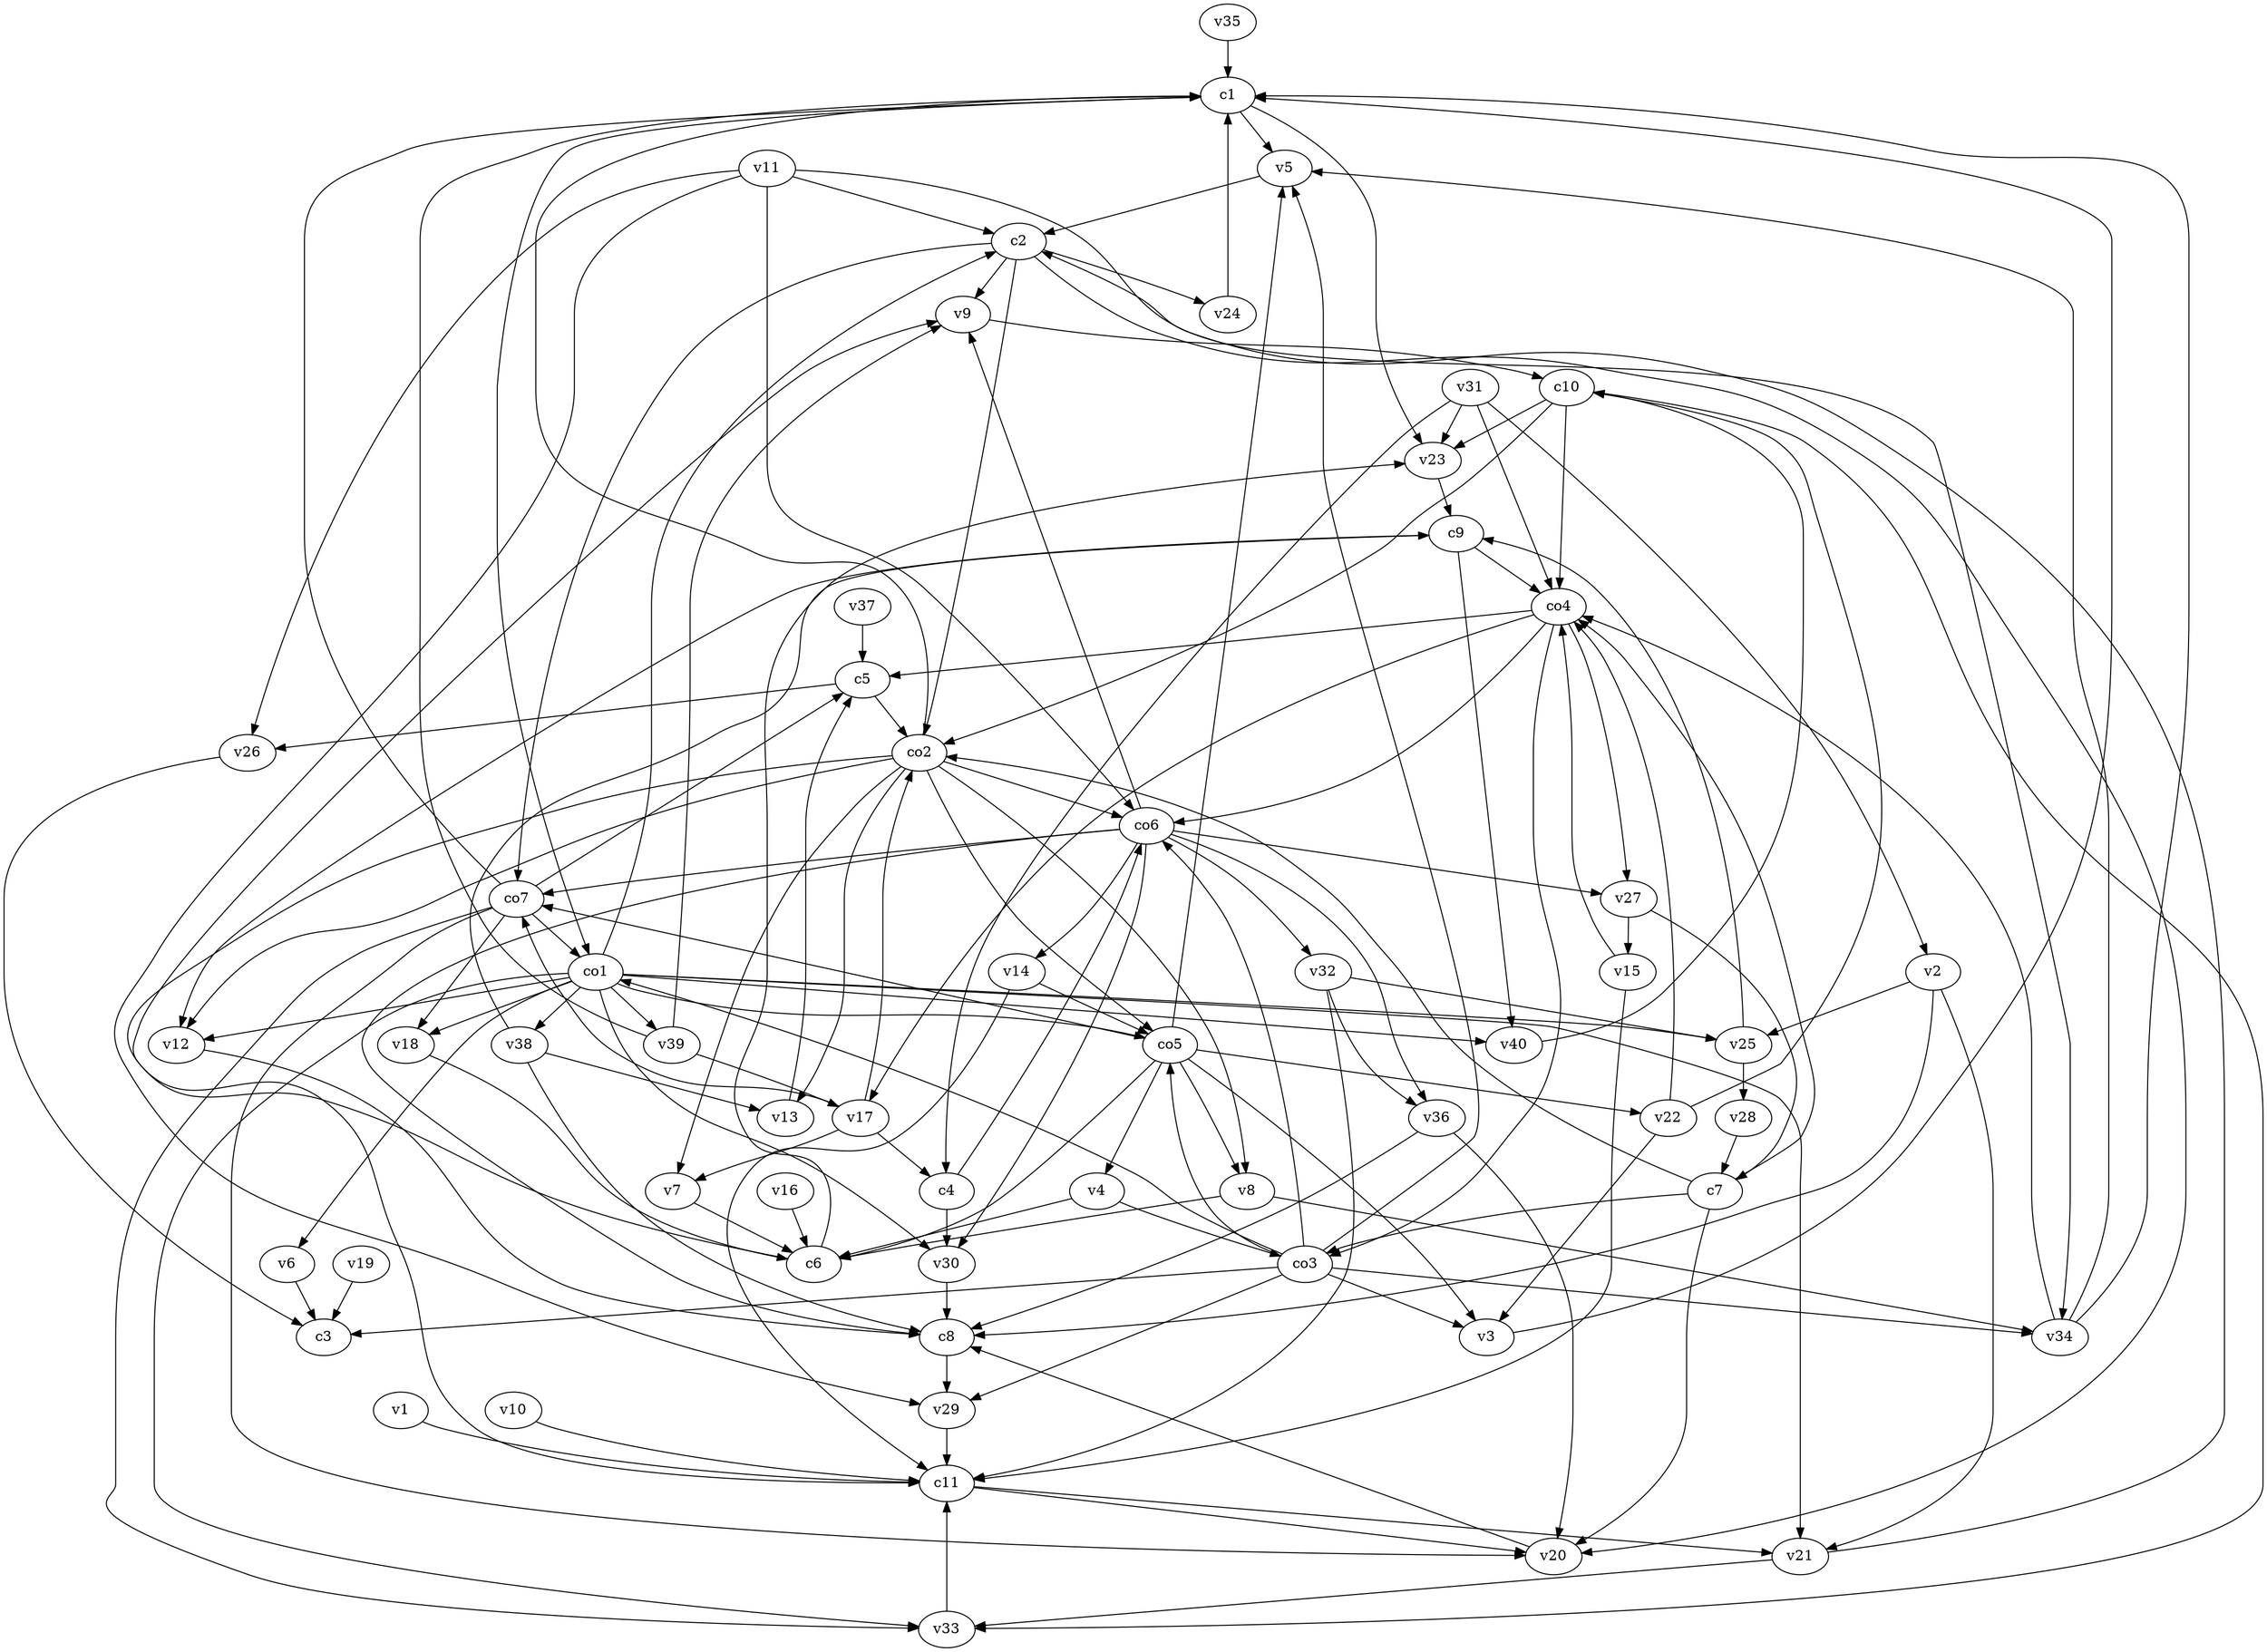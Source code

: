 strict digraph  {
c1;
c2;
c3;
c4;
c5;
c6;
c7;
c8;
c9;
c10;
c11;
v1;
v2;
v3;
v4;
v5;
v6;
v7;
v8;
v9;
v10;
v11;
v12;
v13;
v14;
v15;
v16;
v17;
v18;
v19;
v20;
v21;
v22;
v23;
v24;
v25;
v26;
v27;
v28;
v29;
v30;
v31;
v32;
v33;
v34;
v35;
v36;
v37;
v38;
v39;
v40;
co1;
co2;
co3;
co4;
co5;
co6;
co7;
c1 -> co1  [weight=1];
c1 -> v23  [weight=1];
c1 -> v5  [weight=1];
c2 -> co2  [weight=1];
c2 -> v24  [weight=1];
c2 -> v20  [weight=1];
c2 -> v9  [weight=1];
c2 -> co7  [weight=1];
c4 -> co6  [weight=1];
c4 -> v30  [weight=1];
c5 -> v26  [weight=1];
c5 -> co2  [weight=1];
c6 -> v9  [weight=1];
c6 -> v23  [weight=1];
c7 -> co4  [weight=1];
c7 -> co3  [weight=1];
c7 -> co2  [weight=1];
c7 -> v20  [weight=1];
c8 -> v29  [weight=1];
c9 -> co4  [weight=1];
c9 -> v12  [weight=1];
c9 -> v40  [weight=1];
c10 -> co4  [weight=1];
c10 -> v23  [weight=1];
c10 -> co2  [weight=1];
c10 -> v33  [weight=1];
c11 -> v21  [weight=1];
c11 -> v20  [weight=1];
v1 -> c11  [weight=1];
v2 -> c8  [weight=1];
v2 -> v25  [weight=1];
v2 -> v21  [weight=1];
v3 -> c1  [weight=1];
v4 -> c6  [weight=1];
v4 -> co3  [weight=1];
v5 -> c2  [weight=1];
v6 -> c3  [weight=1];
v7 -> c6  [weight=1];
v8 -> c6  [weight=1];
v8 -> v34  [weight=1];
v9 -> c10  [weight=1];
v10 -> c11  [weight=1];
v11 -> c2  [weight=1];
v11 -> v34  [weight=1];
v11 -> co6  [weight=1];
v11 -> v29  [weight=1];
v11 -> v26  [weight=1];
v12 -> c8  [weight=1];
v13 -> c5  [weight=1];
v14 -> c11  [weight=1];
v14 -> co5  [weight=1];
v15 -> c11  [weight=1];
v15 -> co4  [weight=1];
v16 -> c6  [weight=1];
v17 -> c4  [weight=1];
v17 -> co7  [weight=1];
v17 -> co2  [weight=1];
v17 -> v7  [weight=1];
v18 -> c6  [weight=1];
v19 -> c3  [weight=1];
v20 -> c8  [weight=1];
v21 -> c2  [weight=1];
v21 -> v33  [weight=1];
v22 -> c10  [weight=1];
v22 -> v3  [weight=1];
v22 -> co4  [weight=1];
v23 -> c9  [weight=1];
v24 -> c1  [weight=1];
v25 -> c9  [weight=1];
v25 -> v28  [weight=1];
v26 -> c3  [weight=1];
v27 -> c7  [weight=1];
v27 -> v15  [weight=1];
v28 -> c7  [weight=1];
v29 -> c11  [weight=1];
v30 -> c8  [weight=1];
v31 -> c4  [weight=1];
v31 -> co4  [weight=1];
v31 -> v2  [weight=1];
v31 -> v23  [weight=1];
v32 -> c11  [weight=1];
v32 -> v36  [weight=1];
v32 -> v25  [weight=1];
v33 -> c11  [weight=1];
v34 -> c1  [weight=1];
v34 -> v5  [weight=1];
v34 -> co4  [weight=1];
v35 -> c1  [weight=1];
v36 -> c8  [weight=1];
v36 -> v20  [weight=1];
v37 -> c5  [weight=1];
v38 -> c9  [weight=1];
v38 -> c8  [weight=1];
v38 -> v13  [weight=1];
v39 -> c1  [weight=1];
v39 -> v9  [weight=1];
v39 -> v17  [weight=1];
v40 -> c10  [weight=1];
co1 -> c2  [weight=1];
co1 -> v39  [weight=1];
co1 -> v38  [weight=1];
co1 -> v12  [weight=1];
co1 -> co5  [weight=1];
co1 -> v40  [weight=1];
co1 -> v21  [weight=1];
co1 -> v18  [weight=1];
co1 -> v33  [weight=1];
co1 -> v30  [weight=1];
co1 -> v6  [weight=1];
co1 -> v25  [weight=1];
co2 -> c11  [weight=1];
co2 -> c1  [weight=1];
co2 -> co6  [weight=1];
co2 -> co5  [weight=1];
co2 -> v13  [weight=1];
co2 -> v7  [weight=1];
co2 -> v8  [weight=1];
co2 -> v12  [weight=1];
co3 -> c3  [weight=1];
co3 -> co6  [weight=1];
co3 -> v34  [weight=1];
co3 -> co1  [weight=1];
co3 -> co5  [weight=1];
co3 -> v5  [weight=1];
co3 -> v3  [weight=1];
co3 -> v29  [weight=1];
co4 -> c5  [weight=1];
co4 -> co6  [weight=1];
co4 -> v27  [weight=1];
co4 -> v17  [weight=1];
co4 -> co3  [weight=1];
co5 -> c6  [weight=1];
co5 -> v8  [weight=1];
co5 -> v4  [weight=1];
co5 -> co7  [weight=1];
co5 -> v3  [weight=1];
co5 -> v5  [weight=1];
co5 -> v22  [weight=1];
co6 -> c8  [weight=1];
co6 -> v36  [weight=1];
co6 -> v32  [weight=1];
co6 -> co7  [weight=1];
co6 -> v27  [weight=1];
co6 -> v14  [weight=1];
co6 -> v30  [weight=1];
co6 -> v9  [weight=1];
co7 -> c5  [weight=1];
co7 -> c1  [weight=1];
co7 -> co1  [weight=1];
co7 -> v20  [weight=1];
co7 -> v33  [weight=1];
co7 -> v18  [weight=1];
}
